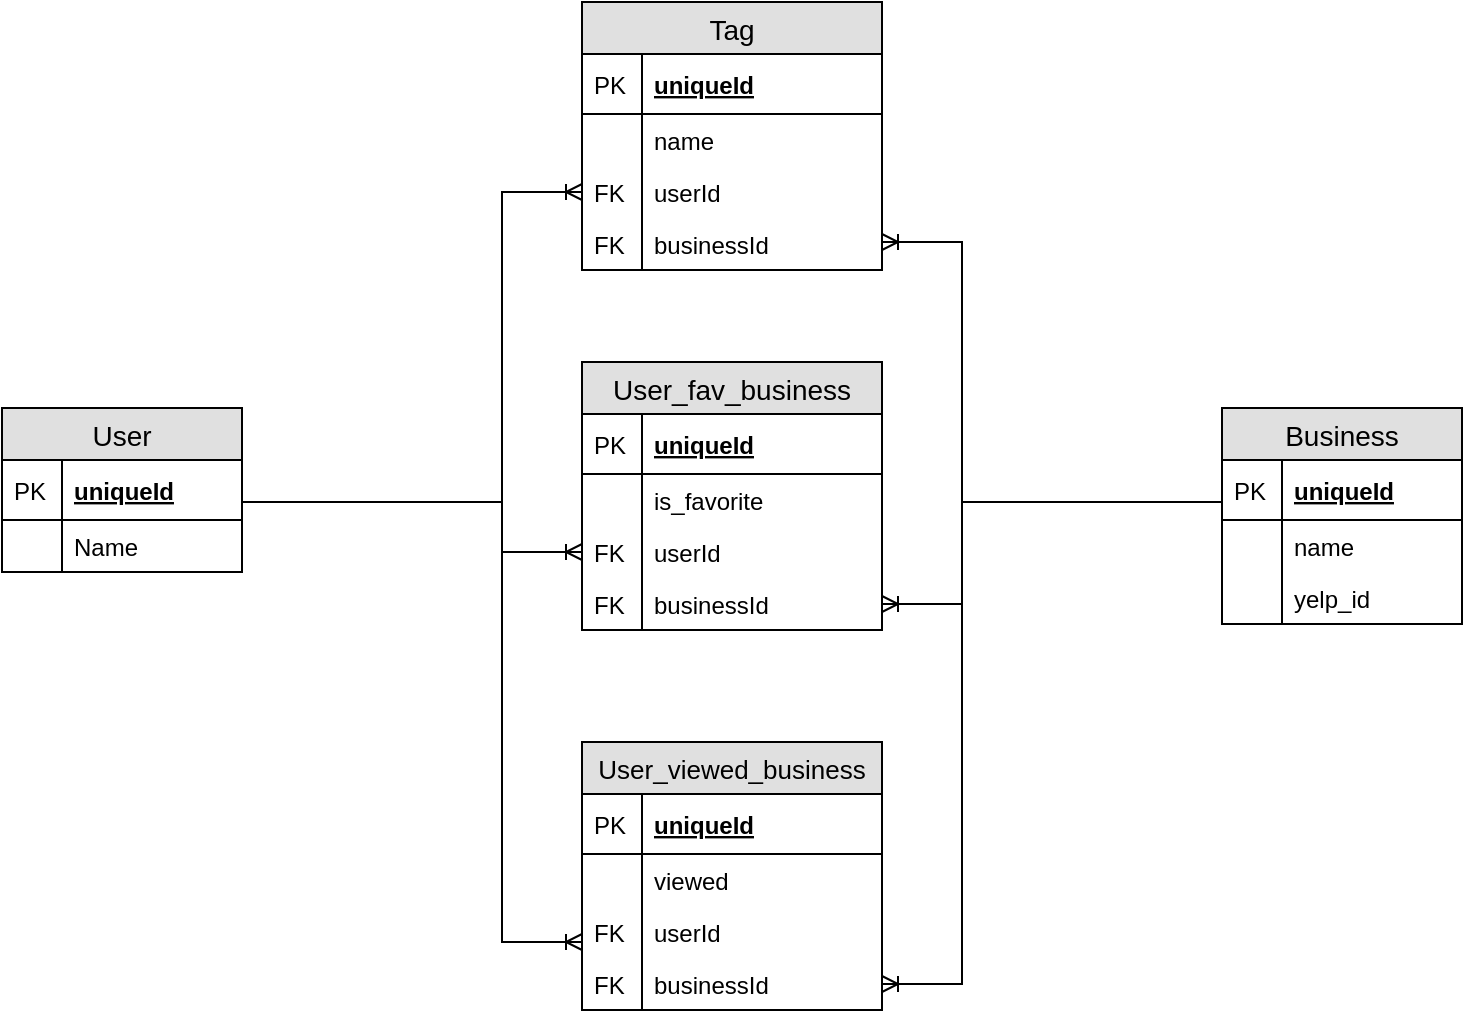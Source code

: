 <mxfile version="10.6.0" type="device"><diagram id="WMm3duwIn2U-n77Nz-6F" name="Page-1"><mxGraphModel dx="918" dy="567" grid="1" gridSize="10" guides="1" tooltips="1" connect="1" arrows="1" fold="1" page="1" pageScale="1" pageWidth="850" pageHeight="1100" math="0" shadow="0"><root><mxCell id="0"/><mxCell id="1" parent="0"/><mxCell id="crcWU8_-0O1NK9t1Xz4G-1" value="User" style="swimlane;fontStyle=0;childLayout=stackLayout;horizontal=1;startSize=26;fillColor=#e0e0e0;horizontalStack=0;resizeParent=1;resizeParentMax=0;resizeLast=0;collapsible=1;marginBottom=0;swimlaneFillColor=#ffffff;align=center;fontSize=14;" parent="1" vertex="1"><mxGeometry x="50" y="263" width="120" height="82" as="geometry"/></mxCell><mxCell id="crcWU8_-0O1NK9t1Xz4G-2" value="uniqueId" style="shape=partialRectangle;top=0;left=0;right=0;bottom=1;align=left;verticalAlign=middle;fillColor=none;spacingLeft=34;spacingRight=4;overflow=hidden;rotatable=0;points=[[0,0.5],[1,0.5]];portConstraint=eastwest;dropTarget=0;fontStyle=5;fontSize=12;" parent="crcWU8_-0O1NK9t1Xz4G-1" vertex="1"><mxGeometry y="26" width="120" height="30" as="geometry"/></mxCell><mxCell id="crcWU8_-0O1NK9t1Xz4G-3" value="PK" style="shape=partialRectangle;top=0;left=0;bottom=0;fillColor=none;align=left;verticalAlign=middle;spacingLeft=4;spacingRight=4;overflow=hidden;rotatable=0;points=[];portConstraint=eastwest;part=1;fontSize=12;" parent="crcWU8_-0O1NK9t1Xz4G-2" vertex="1" connectable="0"><mxGeometry width="30" height="30" as="geometry"/></mxCell><mxCell id="crcWU8_-0O1NK9t1Xz4G-4" value="Name&#10;" style="shape=partialRectangle;top=0;left=0;right=0;bottom=0;align=left;verticalAlign=top;fillColor=none;spacingLeft=34;spacingRight=4;overflow=hidden;rotatable=0;points=[[0,0.5],[1,0.5]];portConstraint=eastwest;dropTarget=0;fontSize=12;" parent="crcWU8_-0O1NK9t1Xz4G-1" vertex="1"><mxGeometry y="56" width="120" height="26" as="geometry"/></mxCell><mxCell id="crcWU8_-0O1NK9t1Xz4G-5" value="" style="shape=partialRectangle;top=0;left=0;bottom=0;fillColor=none;align=left;verticalAlign=top;spacingLeft=4;spacingRight=4;overflow=hidden;rotatable=0;points=[];portConstraint=eastwest;part=1;fontSize=12;" parent="crcWU8_-0O1NK9t1Xz4G-4" vertex="1" connectable="0"><mxGeometry width="30" height="26" as="geometry"/></mxCell><mxCell id="crcWU8_-0O1NK9t1Xz4G-12" value="Business" style="swimlane;fontStyle=0;childLayout=stackLayout;horizontal=1;startSize=26;fillColor=#e0e0e0;horizontalStack=0;resizeParent=1;resizeParentMax=0;resizeLast=0;collapsible=1;marginBottom=0;swimlaneFillColor=#ffffff;align=center;fontSize=14;" parent="1" vertex="1"><mxGeometry x="660" y="263" width="120" height="108" as="geometry"/></mxCell><mxCell id="crcWU8_-0O1NK9t1Xz4G-13" value="uniqueId" style="shape=partialRectangle;top=0;left=0;right=0;bottom=1;align=left;verticalAlign=middle;fillColor=none;spacingLeft=34;spacingRight=4;overflow=hidden;rotatable=0;points=[[0,0.5],[1,0.5]];portConstraint=eastwest;dropTarget=0;fontStyle=5;fontSize=12;" parent="crcWU8_-0O1NK9t1Xz4G-12" vertex="1"><mxGeometry y="26" width="120" height="30" as="geometry"/></mxCell><mxCell id="crcWU8_-0O1NK9t1Xz4G-14" value="PK" style="shape=partialRectangle;top=0;left=0;bottom=0;fillColor=none;align=left;verticalAlign=middle;spacingLeft=4;spacingRight=4;overflow=hidden;rotatable=0;points=[];portConstraint=eastwest;part=1;fontSize=12;" parent="crcWU8_-0O1NK9t1Xz4G-13" vertex="1" connectable="0"><mxGeometry width="30" height="30" as="geometry"/></mxCell><mxCell id="crcWU8_-0O1NK9t1Xz4G-15" value="name" style="shape=partialRectangle;top=0;left=0;right=0;bottom=0;align=left;verticalAlign=top;fillColor=none;spacingLeft=34;spacingRight=4;overflow=hidden;rotatable=0;points=[[0,0.5],[1,0.5]];portConstraint=eastwest;dropTarget=0;fontSize=12;" parent="crcWU8_-0O1NK9t1Xz4G-12" vertex="1"><mxGeometry y="56" width="120" height="26" as="geometry"/></mxCell><mxCell id="crcWU8_-0O1NK9t1Xz4G-16" value="" style="shape=partialRectangle;top=0;left=0;bottom=0;fillColor=none;align=left;verticalAlign=top;spacingLeft=4;spacingRight=4;overflow=hidden;rotatable=0;points=[];portConstraint=eastwest;part=1;fontSize=12;" parent="crcWU8_-0O1NK9t1Xz4G-15" vertex="1" connectable="0"><mxGeometry width="30" height="26" as="geometry"/></mxCell><mxCell id="crcWU8_-0O1NK9t1Xz4G-99" style="edgeStyle=orthogonalEdgeStyle;rounded=0;orthogonalLoop=1;jettySize=auto;html=1;exitX=1;exitY=0.5;exitDx=0;exitDy=0;" parent="crcWU8_-0O1NK9t1Xz4G-12" source="crcWU8_-0O1NK9t1Xz4G-15" target="crcWU8_-0O1NK9t1Xz4G-15" edge="1"><mxGeometry relative="1" as="geometry"/></mxCell><mxCell id="N9G8WW2TdGNB_9JpkIjK-9" value="yelp_id" style="shape=partialRectangle;top=0;left=0;right=0;bottom=0;align=left;verticalAlign=top;fillColor=none;spacingLeft=34;spacingRight=4;overflow=hidden;rotatable=0;points=[[0,0.5],[1,0.5]];portConstraint=eastwest;dropTarget=0;fontSize=12;" parent="crcWU8_-0O1NK9t1Xz4G-12" vertex="1"><mxGeometry y="82" width="120" height="26" as="geometry"/></mxCell><mxCell id="N9G8WW2TdGNB_9JpkIjK-10" value="" style="shape=partialRectangle;top=0;left=0;bottom=0;fillColor=none;align=left;verticalAlign=top;spacingLeft=4;spacingRight=4;overflow=hidden;rotatable=0;points=[];portConstraint=eastwest;part=1;fontSize=12;" parent="N9G8WW2TdGNB_9JpkIjK-9" vertex="1" connectable="0"><mxGeometry width="30" height="26" as="geometry"/></mxCell><mxCell id="crcWU8_-0O1NK9t1Xz4G-52" value="User_viewed_business" style="swimlane;fontStyle=0;childLayout=stackLayout;horizontal=1;startSize=26;fillColor=#e0e0e0;horizontalStack=0;resizeParent=1;resizeParentMax=0;resizeLast=0;collapsible=1;marginBottom=0;swimlaneFillColor=#ffffff;align=center;fontSize=13;" parent="1" vertex="1"><mxGeometry x="340" y="430" width="150" height="134" as="geometry"/></mxCell><mxCell id="crcWU8_-0O1NK9t1Xz4G-53" value="uniqueId" style="shape=partialRectangle;top=0;left=0;right=0;bottom=1;align=left;verticalAlign=middle;fillColor=none;spacingLeft=34;spacingRight=4;overflow=hidden;rotatable=0;points=[[0,0.5],[1,0.5]];portConstraint=eastwest;dropTarget=0;fontStyle=5;fontSize=12;" parent="crcWU8_-0O1NK9t1Xz4G-52" vertex="1"><mxGeometry y="26" width="150" height="30" as="geometry"/></mxCell><mxCell id="crcWU8_-0O1NK9t1Xz4G-54" value="PK" style="shape=partialRectangle;top=0;left=0;bottom=0;fillColor=none;align=left;verticalAlign=middle;spacingLeft=4;spacingRight=4;overflow=hidden;rotatable=0;points=[];portConstraint=eastwest;part=1;fontSize=12;" parent="crcWU8_-0O1NK9t1Xz4G-53" vertex="1" connectable="0"><mxGeometry width="30" height="30" as="geometry"/></mxCell><mxCell id="crcWU8_-0O1NK9t1Xz4G-55" value="viewed" style="shape=partialRectangle;top=0;left=0;right=0;bottom=0;align=left;verticalAlign=top;fillColor=none;spacingLeft=34;spacingRight=4;overflow=hidden;rotatable=0;points=[[0,0.5],[1,0.5]];portConstraint=eastwest;dropTarget=0;fontSize=12;" parent="crcWU8_-0O1NK9t1Xz4G-52" vertex="1"><mxGeometry y="56" width="150" height="26" as="geometry"/></mxCell><mxCell id="crcWU8_-0O1NK9t1Xz4G-56" value="" style="shape=partialRectangle;top=0;left=0;bottom=0;fillColor=none;align=left;verticalAlign=top;spacingLeft=4;spacingRight=4;overflow=hidden;rotatable=0;points=[];portConstraint=eastwest;part=1;fontSize=12;" parent="crcWU8_-0O1NK9t1Xz4G-55" vertex="1" connectable="0"><mxGeometry width="30" height="26" as="geometry"/></mxCell><mxCell id="crcWU8_-0O1NK9t1Xz4G-59" value="userId&#10;&#10;" style="shape=partialRectangle;top=0;left=0;right=0;bottom=0;align=left;verticalAlign=top;fillColor=none;spacingLeft=34;spacingRight=4;overflow=hidden;rotatable=0;points=[[0,0.5],[1,0.5]];portConstraint=eastwest;dropTarget=0;fontSize=12;" parent="crcWU8_-0O1NK9t1Xz4G-52" vertex="1"><mxGeometry y="82" width="150" height="26" as="geometry"/></mxCell><mxCell id="crcWU8_-0O1NK9t1Xz4G-60" value="FK" style="shape=partialRectangle;top=0;left=0;bottom=0;fillColor=none;align=left;verticalAlign=top;spacingLeft=4;spacingRight=4;overflow=hidden;rotatable=0;points=[];portConstraint=eastwest;part=1;fontSize=12;" parent="crcWU8_-0O1NK9t1Xz4G-59" vertex="1" connectable="0"><mxGeometry width="30" height="26" as="geometry"/></mxCell><mxCell id="crcWU8_-0O1NK9t1Xz4G-63" value="businessId" style="shape=partialRectangle;top=0;left=0;right=0;bottom=0;align=left;verticalAlign=top;fillColor=none;spacingLeft=34;spacingRight=4;overflow=hidden;rotatable=0;points=[[0,0.5],[1,0.5]];portConstraint=eastwest;dropTarget=0;fontSize=12;" parent="crcWU8_-0O1NK9t1Xz4G-52" vertex="1"><mxGeometry y="108" width="150" height="26" as="geometry"/></mxCell><mxCell id="crcWU8_-0O1NK9t1Xz4G-64" value="FK" style="shape=partialRectangle;top=0;left=0;bottom=0;fillColor=none;align=left;verticalAlign=top;spacingLeft=4;spacingRight=4;overflow=hidden;rotatable=0;points=[];portConstraint=eastwest;part=1;fontSize=12;" parent="crcWU8_-0O1NK9t1Xz4G-63" vertex="1" connectable="0"><mxGeometry width="30" height="26" as="geometry"/></mxCell><mxCell id="crcWU8_-0O1NK9t1Xz4G-65" value="User_fav_business" style="swimlane;fontStyle=0;childLayout=stackLayout;horizontal=1;startSize=26;fillColor=#e0e0e0;horizontalStack=0;resizeParent=1;resizeParentMax=0;resizeLast=0;collapsible=1;marginBottom=0;swimlaneFillColor=#ffffff;align=center;fontSize=14;" parent="1" vertex="1"><mxGeometry x="340" y="240" width="150" height="134" as="geometry"/></mxCell><mxCell id="crcWU8_-0O1NK9t1Xz4G-66" value="uniqueId" style="shape=partialRectangle;top=0;left=0;right=0;bottom=1;align=left;verticalAlign=middle;fillColor=none;spacingLeft=34;spacingRight=4;overflow=hidden;rotatable=0;points=[[0,0.5],[1,0.5]];portConstraint=eastwest;dropTarget=0;fontStyle=5;fontSize=12;" parent="crcWU8_-0O1NK9t1Xz4G-65" vertex="1"><mxGeometry y="26" width="150" height="30" as="geometry"/></mxCell><mxCell id="crcWU8_-0O1NK9t1Xz4G-67" value="PK" style="shape=partialRectangle;top=0;left=0;bottom=0;fillColor=none;align=left;verticalAlign=middle;spacingLeft=4;spacingRight=4;overflow=hidden;rotatable=0;points=[];portConstraint=eastwest;part=1;fontSize=12;" parent="crcWU8_-0O1NK9t1Xz4G-66" vertex="1" connectable="0"><mxGeometry width="30" height="30" as="geometry"/></mxCell><mxCell id="crcWU8_-0O1NK9t1Xz4G-68" value="is_favorite" style="shape=partialRectangle;top=0;left=0;right=0;bottom=0;align=left;verticalAlign=top;fillColor=none;spacingLeft=34;spacingRight=4;overflow=hidden;rotatable=0;points=[[0,0.5],[1,0.5]];portConstraint=eastwest;dropTarget=0;fontSize=12;" parent="crcWU8_-0O1NK9t1Xz4G-65" vertex="1"><mxGeometry y="56" width="150" height="26" as="geometry"/></mxCell><mxCell id="crcWU8_-0O1NK9t1Xz4G-69" value="" style="shape=partialRectangle;top=0;left=0;bottom=0;fillColor=none;align=left;verticalAlign=top;spacingLeft=4;spacingRight=4;overflow=hidden;rotatable=0;points=[];portConstraint=eastwest;part=1;fontSize=12;" parent="crcWU8_-0O1NK9t1Xz4G-68" vertex="1" connectable="0"><mxGeometry width="30" height="26" as="geometry"/></mxCell><mxCell id="crcWU8_-0O1NK9t1Xz4G-72" value="userId" style="shape=partialRectangle;top=0;left=0;right=0;bottom=0;align=left;verticalAlign=top;fillColor=none;spacingLeft=34;spacingRight=4;overflow=hidden;rotatable=0;points=[[0,0.5],[1,0.5]];portConstraint=eastwest;dropTarget=0;fontSize=12;" parent="crcWU8_-0O1NK9t1Xz4G-65" vertex="1"><mxGeometry y="82" width="150" height="26" as="geometry"/></mxCell><mxCell id="crcWU8_-0O1NK9t1Xz4G-73" value="FK" style="shape=partialRectangle;top=0;left=0;bottom=0;fillColor=none;align=left;verticalAlign=top;spacingLeft=4;spacingRight=4;overflow=hidden;rotatable=0;points=[];portConstraint=eastwest;part=1;fontSize=12;" parent="crcWU8_-0O1NK9t1Xz4G-72" vertex="1" connectable="0"><mxGeometry width="30" height="26" as="geometry"/></mxCell><mxCell id="crcWU8_-0O1NK9t1Xz4G-87" value="businessId" style="shape=partialRectangle;top=0;left=0;right=0;bottom=0;align=left;verticalAlign=top;fillColor=none;spacingLeft=34;spacingRight=4;overflow=hidden;rotatable=0;points=[[0,0.5],[1,0.5]];portConstraint=eastwest;dropTarget=0;fontSize=12;" parent="crcWU8_-0O1NK9t1Xz4G-65" vertex="1"><mxGeometry y="108" width="150" height="26" as="geometry"/></mxCell><mxCell id="crcWU8_-0O1NK9t1Xz4G-88" value="FK" style="shape=partialRectangle;top=0;left=0;bottom=0;fillColor=none;align=left;verticalAlign=top;spacingLeft=4;spacingRight=4;overflow=hidden;rotatable=0;points=[];portConstraint=eastwest;part=1;fontSize=12;" parent="crcWU8_-0O1NK9t1Xz4G-87" vertex="1" connectable="0"><mxGeometry width="30" height="26" as="geometry"/></mxCell><mxCell id="crcWU8_-0O1NK9t1Xz4G-76" value="Tag" style="swimlane;fontStyle=0;childLayout=stackLayout;horizontal=1;startSize=26;fillColor=#e0e0e0;horizontalStack=0;resizeParent=1;resizeParentMax=0;resizeLast=0;collapsible=1;marginBottom=0;swimlaneFillColor=#ffffff;align=center;fontSize=14;" parent="1" vertex="1"><mxGeometry x="340" y="60" width="150" height="134" as="geometry"/></mxCell><mxCell id="crcWU8_-0O1NK9t1Xz4G-77" value="uniqueId" style="shape=partialRectangle;top=0;left=0;right=0;bottom=1;align=left;verticalAlign=middle;fillColor=none;spacingLeft=34;spacingRight=4;overflow=hidden;rotatable=0;points=[[0,0.5],[1,0.5]];portConstraint=eastwest;dropTarget=0;fontStyle=5;fontSize=12;" parent="crcWU8_-0O1NK9t1Xz4G-76" vertex="1"><mxGeometry y="26" width="150" height="30" as="geometry"/></mxCell><mxCell id="crcWU8_-0O1NK9t1Xz4G-78" value="PK" style="shape=partialRectangle;top=0;left=0;bottom=0;fillColor=none;align=left;verticalAlign=middle;spacingLeft=4;spacingRight=4;overflow=hidden;rotatable=0;points=[];portConstraint=eastwest;part=1;fontSize=12;" parent="crcWU8_-0O1NK9t1Xz4G-77" vertex="1" connectable="0"><mxGeometry width="30" height="30" as="geometry"/></mxCell><mxCell id="crcWU8_-0O1NK9t1Xz4G-79" value="name" style="shape=partialRectangle;top=0;left=0;right=0;bottom=0;align=left;verticalAlign=top;fillColor=none;spacingLeft=34;spacingRight=4;overflow=hidden;rotatable=0;points=[[0,0.5],[1,0.5]];portConstraint=eastwest;dropTarget=0;fontSize=12;" parent="crcWU8_-0O1NK9t1Xz4G-76" vertex="1"><mxGeometry y="56" width="150" height="26" as="geometry"/></mxCell><mxCell id="crcWU8_-0O1NK9t1Xz4G-80" value="" style="shape=partialRectangle;top=0;left=0;bottom=0;fillColor=none;align=left;verticalAlign=top;spacingLeft=4;spacingRight=4;overflow=hidden;rotatable=0;points=[];portConstraint=eastwest;part=1;fontSize=12;" parent="crcWU8_-0O1NK9t1Xz4G-79" vertex="1" connectable="0"><mxGeometry width="30" height="26" as="geometry"/></mxCell><mxCell id="crcWU8_-0O1NK9t1Xz4G-83" value="userId" style="shape=partialRectangle;top=0;left=0;right=0;bottom=0;align=left;verticalAlign=top;fillColor=none;spacingLeft=34;spacingRight=4;overflow=hidden;rotatable=0;points=[[0,0.5],[1,0.5]];portConstraint=eastwest;dropTarget=0;fontSize=12;" parent="crcWU8_-0O1NK9t1Xz4G-76" vertex="1"><mxGeometry y="82" width="150" height="26" as="geometry"/></mxCell><mxCell id="crcWU8_-0O1NK9t1Xz4G-84" value="FK" style="shape=partialRectangle;top=0;left=0;bottom=0;fillColor=none;align=left;verticalAlign=top;spacingLeft=4;spacingRight=4;overflow=hidden;rotatable=0;points=[];portConstraint=eastwest;part=1;fontSize=12;" parent="crcWU8_-0O1NK9t1Xz4G-83" vertex="1" connectable="0"><mxGeometry width="30" height="26" as="geometry"/></mxCell><mxCell id="crcWU8_-0O1NK9t1Xz4G-89" value="businessId" style="shape=partialRectangle;top=0;left=0;right=0;bottom=0;align=left;verticalAlign=top;fillColor=none;spacingLeft=34;spacingRight=4;overflow=hidden;rotatable=0;points=[[0,0.5],[1,0.5]];portConstraint=eastwest;dropTarget=0;fontSize=12;" parent="crcWU8_-0O1NK9t1Xz4G-76" vertex="1"><mxGeometry y="108" width="150" height="26" as="geometry"/></mxCell><mxCell id="crcWU8_-0O1NK9t1Xz4G-90" value="FK" style="shape=partialRectangle;top=0;left=0;bottom=0;fillColor=none;align=left;verticalAlign=top;spacingLeft=4;spacingRight=4;overflow=hidden;rotatable=0;points=[];portConstraint=eastwest;part=1;fontSize=12;" parent="crcWU8_-0O1NK9t1Xz4G-89" vertex="1" connectable="0"><mxGeometry width="30" height="26" as="geometry"/></mxCell><mxCell id="157FpJvTU3m8AVX-cTky-1" value="" style="edgeStyle=orthogonalEdgeStyle;fontSize=12;html=1;endArrow=ERoneToMany;rounded=0;" edge="1" parent="1" source="crcWU8_-0O1NK9t1Xz4G-2" target="crcWU8_-0O1NK9t1Xz4G-83"><mxGeometry width="100" height="100" relative="1" as="geometry"><mxPoint x="180" y="306" as="sourcePoint"/><mxPoint x="290" y="129" as="targetPoint"/><Array as="points"><mxPoint x="300" y="310"/><mxPoint x="300" y="155"/></Array></mxGeometry></mxCell><mxCell id="157FpJvTU3m8AVX-cTky-2" value="" style="edgeStyle=orthogonalEdgeStyle;fontSize=12;html=1;endArrow=ERoneToMany;rounded=0;" edge="1" parent="1" source="crcWU8_-0O1NK9t1Xz4G-2" target="crcWU8_-0O1NK9t1Xz4G-59"><mxGeometry width="100" height="100" relative="1" as="geometry"><mxPoint x="180" y="340" as="sourcePoint"/><mxPoint x="290" y="530" as="targetPoint"/><Array as="points"><mxPoint x="300" y="310"/><mxPoint x="300" y="530"/></Array></mxGeometry></mxCell><mxCell id="157FpJvTU3m8AVX-cTky-3" value="" style="edgeStyle=orthogonalEdgeStyle;fontSize=12;html=1;endArrow=ERoneToMany;rounded=0;" edge="1" parent="1" source="crcWU8_-0O1NK9t1Xz4G-2" target="crcWU8_-0O1NK9t1Xz4G-72"><mxGeometry width="100" height="100" relative="1" as="geometry"><mxPoint x="190" y="294" as="sourcePoint"/><mxPoint x="270" y="320" as="targetPoint"/><Array as="points"><mxPoint x="300" y="310"/><mxPoint x="300" y="335"/></Array></mxGeometry></mxCell><mxCell id="157FpJvTU3m8AVX-cTky-4" value="" style="edgeStyle=orthogonalEdgeStyle;fontSize=12;html=1;endArrow=ERoneToMany;rounded=0;" edge="1" parent="1" source="crcWU8_-0O1NK9t1Xz4G-13" target="crcWU8_-0O1NK9t1Xz4G-89"><mxGeometry width="100" height="100" relative="1" as="geometry"><mxPoint x="600" y="310" as="sourcePoint"/><mxPoint x="490" y="155" as="targetPoint"/><Array as="points"><mxPoint x="530" y="310"/><mxPoint x="530" y="180"/></Array></mxGeometry></mxCell><mxCell id="157FpJvTU3m8AVX-cTky-5" value="" style="edgeStyle=orthogonalEdgeStyle;fontSize=12;html=1;endArrow=ERoneToMany;rounded=0;" edge="1" parent="1" source="crcWU8_-0O1NK9t1Xz4G-13" target="crcWU8_-0O1NK9t1Xz4G-63"><mxGeometry width="100" height="100" relative="1" as="geometry"><mxPoint x="590" y="320" as="sourcePoint"/><mxPoint x="470" y="550" as="targetPoint"/><Array as="points"><mxPoint x="530" y="310"/><mxPoint x="530" y="551"/></Array></mxGeometry></mxCell><mxCell id="157FpJvTU3m8AVX-cTky-6" value="" style="edgeStyle=orthogonalEdgeStyle;fontSize=12;html=1;endArrow=ERoneToMany;rounded=0;" edge="1" parent="1" source="crcWU8_-0O1NK9t1Xz4G-13" target="crcWU8_-0O1NK9t1Xz4G-87"><mxGeometry width="100" height="100" relative="1" as="geometry"><mxPoint x="575" y="256" as="sourcePoint"/><mxPoint x="460" y="155" as="targetPoint"/><Array as="points"><mxPoint x="530" y="310"/><mxPoint x="530" y="361"/></Array></mxGeometry></mxCell></root></mxGraphModel></diagram></mxfile>